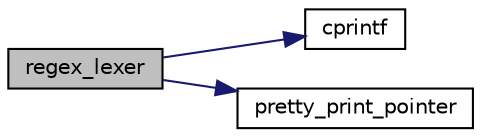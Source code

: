 digraph "regex_lexer"
{
  edge [fontname="Helvetica",fontsize="10",labelfontname="Helvetica",labelfontsize="10"];
  node [fontname="Helvetica",fontsize="10",shape=record];
  rankdir="LR";
  Node5 [label="regex_lexer",height=0.2,width=0.4,color="black", fillcolor="grey75", style="filled", fontcolor="black"];
  Node5 -> Node6 [color="midnightblue",fontsize="10",style="solid",fontname="Helvetica"];
  Node6 [label="cprintf",height=0.2,width=0.4,color="black", fillcolor="white", style="filled",URL="$error_8c.html#a30fee765292b076e015fc846035f2550"];
  Node5 -> Node7 [color="midnightblue",fontsize="10",style="solid",fontname="Helvetica"];
  Node7 [label="pretty_print_pointer",height=0.2,width=0.4,color="black", fillcolor="white", style="filled",URL="$relexer_8h.html#af8df2179d7329c1f4683d91d4b26606d"];
}
